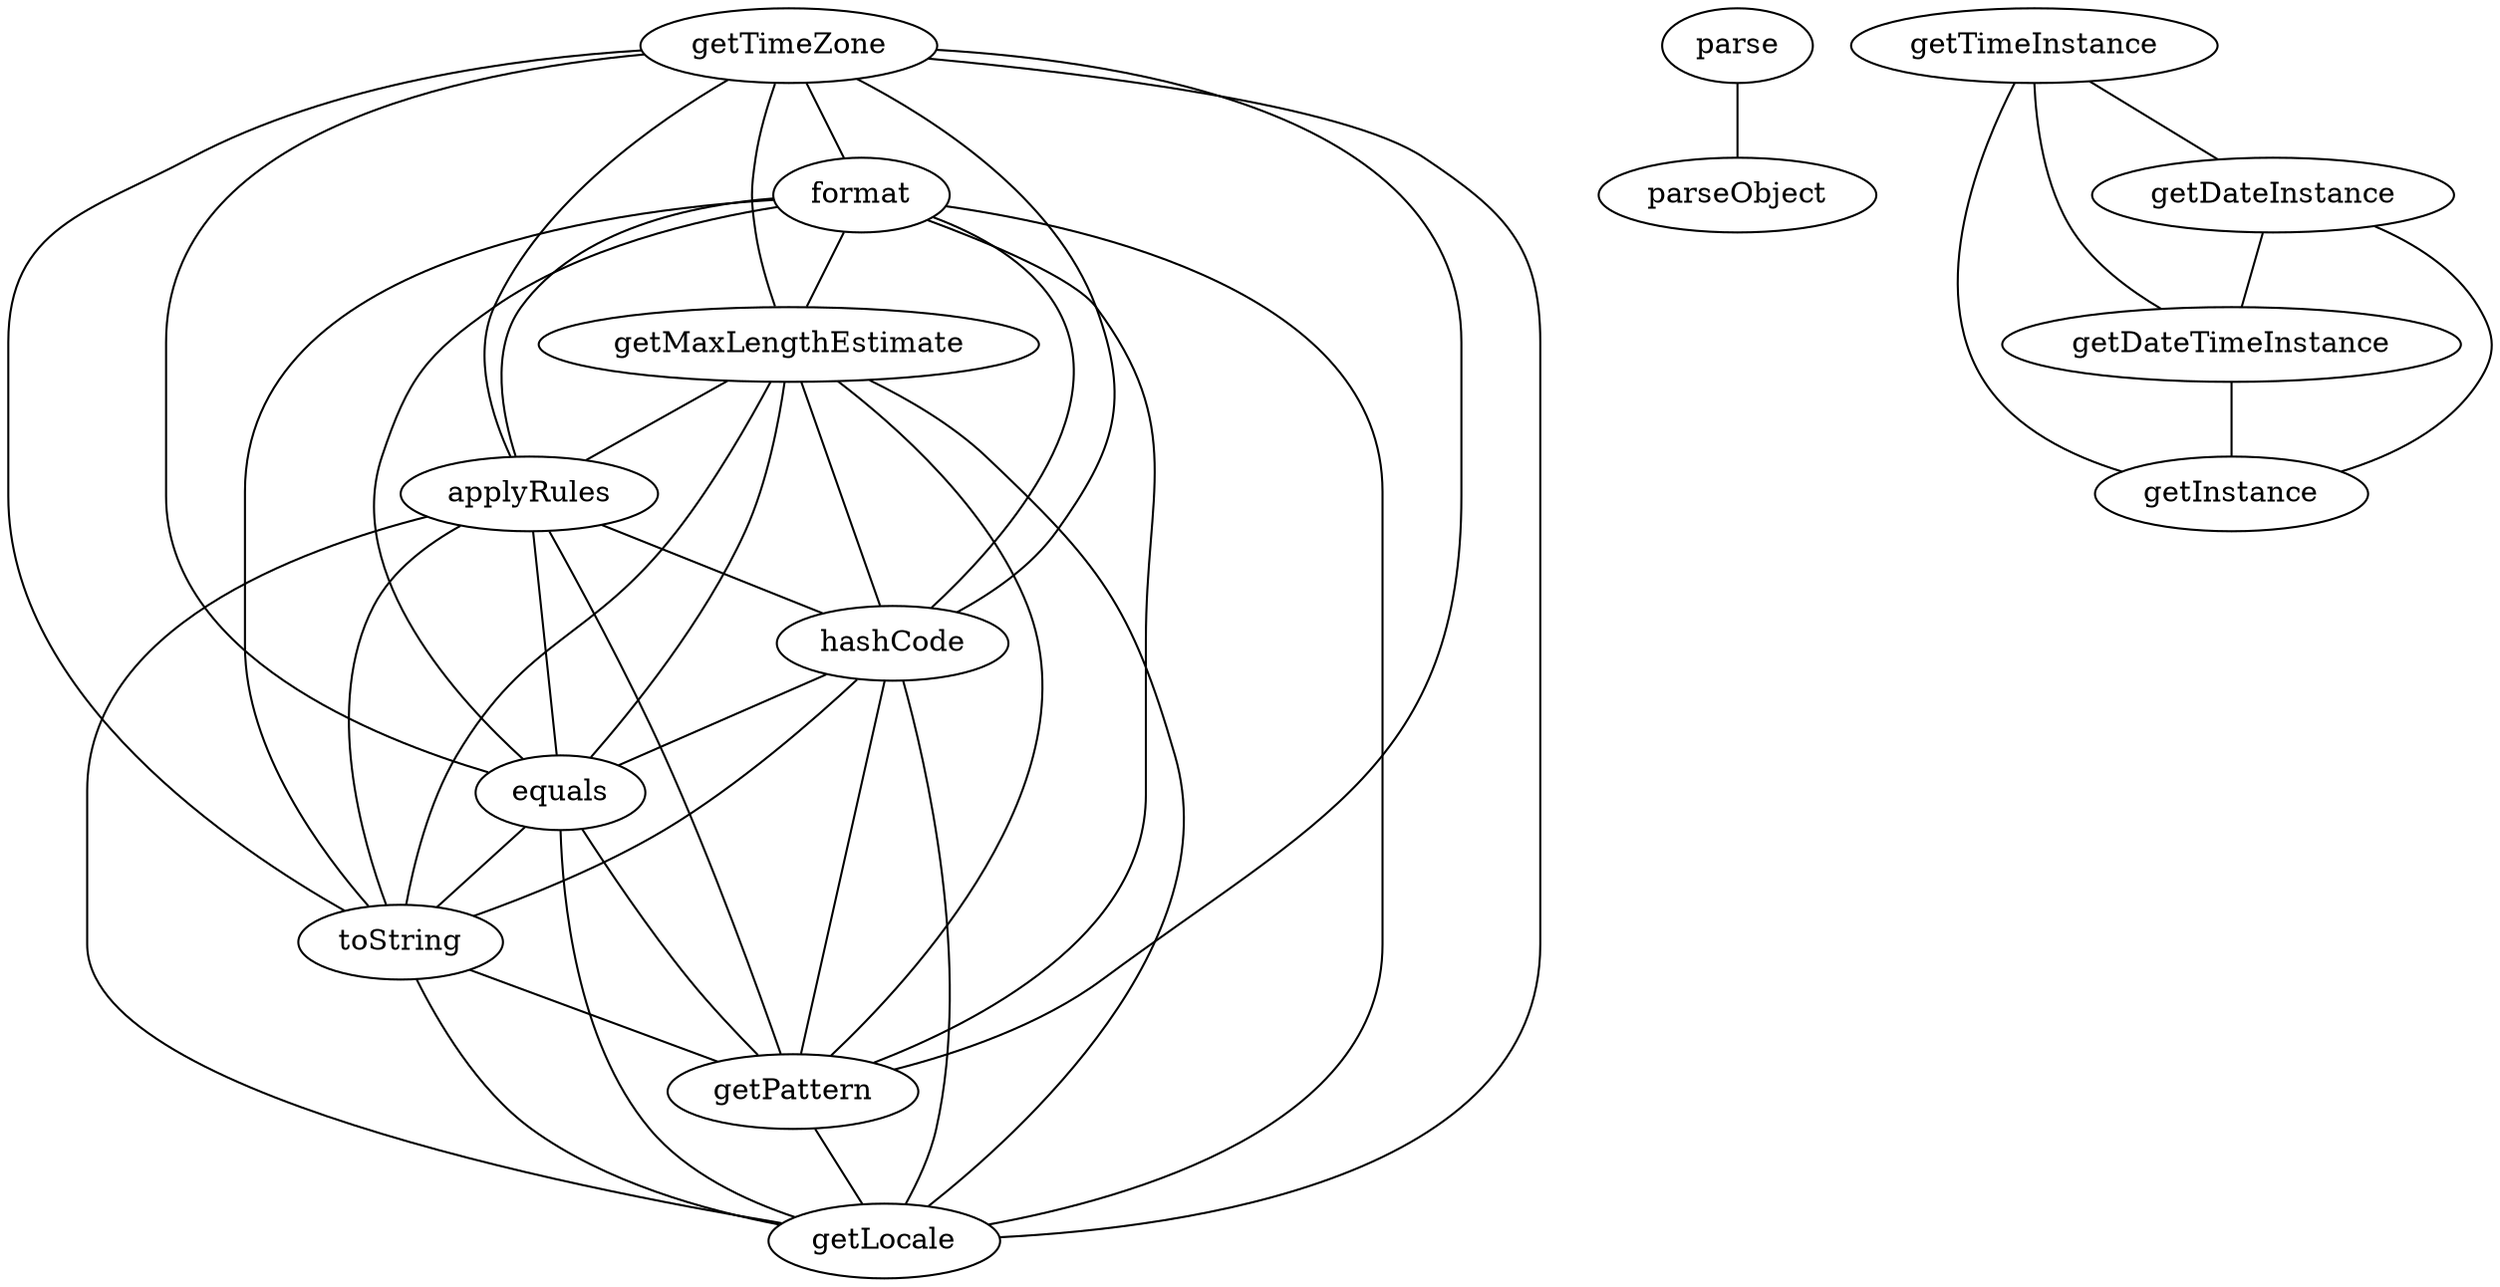strict graph ip_map {
getTimeZone--getMaxLengthEstimate;
getTimeZone--applyRules;
getTimeZone--hashCode;
getTimeZone--equals;
getTimeZone--format;
getTimeZone--toString;
getTimeZone--getPattern;
getTimeZone--getLocale;
format--getMaxLengthEstimate;
format--applyRules;
format--hashCode;
format--equals;
format--toString;
format--getPattern;
format--getLocale;
parse--parseObject;
getTimeInstance--getDateTimeInstance;
getTimeInstance--getInstance;
getTimeInstance--getDateInstance;
getDateInstance--getDateTimeInstance;
getDateInstance--getInstance;
getDateTimeInstance--getInstance;
getMaxLengthEstimate--applyRules;
getMaxLengthEstimate--hashCode;
getMaxLengthEstimate--equals;
getMaxLengthEstimate--toString;
getMaxLengthEstimate--getPattern;
getMaxLengthEstimate--getLocale;
applyRules--hashCode;
applyRules--equals;
applyRules--toString;
applyRules--getPattern;
applyRules--getLocale;
hashCode--equals;
hashCode--toString;
hashCode--getPattern;
hashCode--getLocale;
equals--toString;
equals--getPattern;
equals--getLocale;
toString--getPattern;
toString--getLocale;
getPattern--getLocale;
}